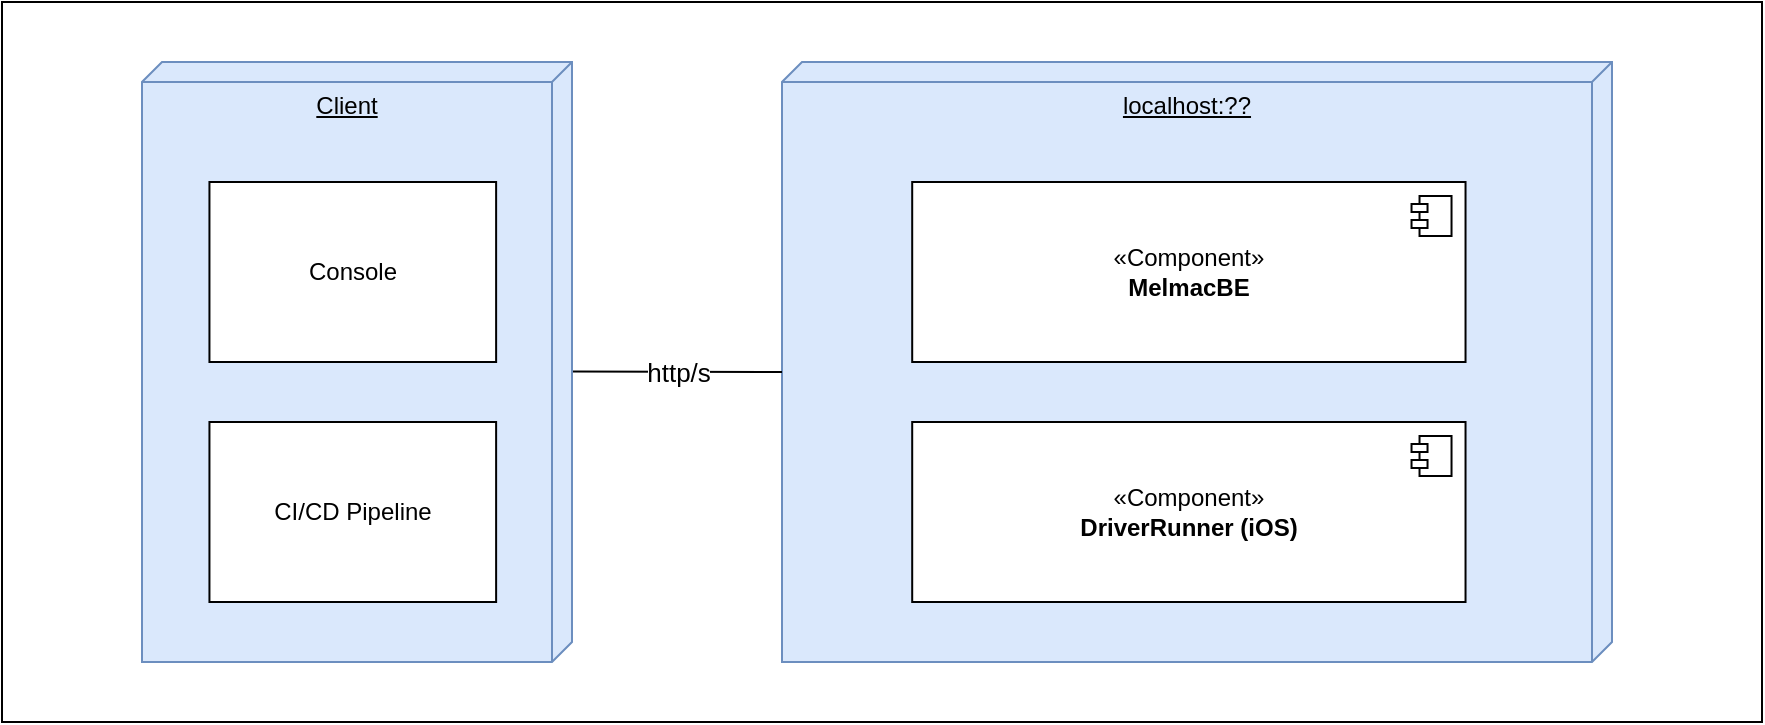 <mxfile>
    <diagram id="C-pzGrcCiWmIcTeGXlm4" name="Página-1">
        <mxGraphModel dx="1690" dy="867" grid="1" gridSize="10" guides="1" tooltips="1" connect="1" arrows="1" fold="1" page="1" pageScale="1" pageWidth="827" pageHeight="1169" math="0" shadow="0">
            <root>
                <mxCell id="0"/>
                <mxCell id="1" parent="0"/>
                <mxCell id="32" style="edgeStyle=none;html=1;exitX=0;exitY=0;exitDx=155;exitDy=255;exitPerimeter=0;entryX=0.551;entryY=0.355;entryDx=0;entryDy=0;entryPerimeter=0;" parent="1" source="17" target="3" edge="1">
                    <mxGeometry relative="1" as="geometry"/>
                </mxCell>
                <mxCell id="33" style="edgeStyle=none;html=1;exitX=0;exitY=0;exitDx=155;exitDy=415;exitPerimeter=0;entryX=0.075;entryY=0.487;entryDx=0;entryDy=0;entryPerimeter=0;" parent="1" source="17" target="3" edge="1">
                    <mxGeometry relative="1" as="geometry"/>
                </mxCell>
                <mxCell id="2" value="Untitled Layer" parent="0"/>
                <mxCell id="3" value="" style="rounded=0;whiteSpace=wrap;html=1;labelBorderColor=none;" parent="2" vertex="1">
                    <mxGeometry x="-50" y="10" width="880" height="360" as="geometry"/>
                </mxCell>
                <mxCell id="13" parent="0"/>
                <mxCell id="16" value="" style="group;" parent="13" vertex="1" connectable="0">
                    <mxGeometry x="340" y="40" width="415" height="300" as="geometry"/>
                </mxCell>
                <mxCell id="17" value="localhost:??" style="verticalAlign=top;align=center;spacingTop=8;spacingLeft=2;spacingRight=12;shape=cube;size=10;direction=south;fontStyle=4;html=1;whiteSpace=wrap;fillColor=#dae8fc;strokeColor=#6c8ebf;" parent="16" vertex="1">
                    <mxGeometry width="415" height="300" as="geometry"/>
                </mxCell>
                <mxCell id="18" value="«Component&lt;span style=&quot;background-color: initial;&quot;&gt;»&lt;/span&gt;&lt;div&gt;&lt;b&gt;MelmacBE&lt;/b&gt;&lt;/div&gt;" style="html=1;dropTarget=0;whiteSpace=wrap;" parent="16" vertex="1">
                    <mxGeometry x="65.098" y="60" width="276.667" height="90" as="geometry"/>
                </mxCell>
                <mxCell id="19" value="" style="shape=module;jettyWidth=8;jettyHeight=4;" parent="18" vertex="1">
                    <mxGeometry x="1" width="20" height="20" relative="1" as="geometry">
                        <mxPoint x="-27" y="7" as="offset"/>
                    </mxGeometry>
                </mxCell>
                <mxCell id="20" value="«Component&lt;span style=&quot;background-color: initial;&quot;&gt;»&lt;/span&gt;&lt;div&gt;&lt;b&gt;DriverRunner (iOS)&lt;/b&gt;&lt;/div&gt;" style="html=1;dropTarget=0;whiteSpace=wrap;" parent="16" vertex="1">
                    <mxGeometry x="65.098" y="180" width="276.667" height="90" as="geometry"/>
                </mxCell>
                <mxCell id="21" value="" style="shape=module;jettyWidth=8;jettyHeight=4;" parent="20" vertex="1">
                    <mxGeometry x="1" width="20" height="20" relative="1" as="geometry">
                        <mxPoint x="-27" y="7" as="offset"/>
                    </mxGeometry>
                </mxCell>
                <mxCell id="34" value="&lt;font style=&quot;font-size: 13px;&quot;&gt;http/s&lt;/font&gt;" style="edgeStyle=none;html=1;exitX=0;exitY=0;exitDx=155;exitDy=415;exitPerimeter=0;endArrow=none;endFill=0;entryX=0.516;entryY=0.002;entryDx=0;entryDy=0;entryPerimeter=0;" parent="13" source="17" target="36" edge="1">
                    <mxGeometry x="-0.016" relative="1" as="geometry">
                        <mxPoint x="237" y="195" as="targetPoint"/>
                        <mxPoint as="offset"/>
                    </mxGeometry>
                </mxCell>
                <mxCell id="35" value="" style="group;" parent="13" vertex="1" connectable="0">
                    <mxGeometry x="20" y="40" width="215" height="300" as="geometry"/>
                </mxCell>
                <mxCell id="36" value="Client" style="verticalAlign=top;align=center;spacingTop=8;spacingLeft=2;spacingRight=12;shape=cube;size=10;direction=south;fontStyle=4;html=1;whiteSpace=wrap;fillColor=#dae8fc;strokeColor=#6c8ebf;" parent="35" vertex="1">
                    <mxGeometry width="215" height="300" as="geometry"/>
                </mxCell>
                <mxCell id="37" value="Console" style="html=1;dropTarget=0;whiteSpace=wrap;" parent="35" vertex="1">
                    <mxGeometry x="33.725" y="60" width="143.333" height="90" as="geometry"/>
                </mxCell>
                <mxCell id="39" value="CI/CD Pipeline" style="html=1;dropTarget=0;whiteSpace=wrap;" parent="35" vertex="1">
                    <mxGeometry x="33.725" y="180" width="143.333" height="90" as="geometry"/>
                </mxCell>
            </root>
        </mxGraphModel>
    </diagram>
</mxfile>